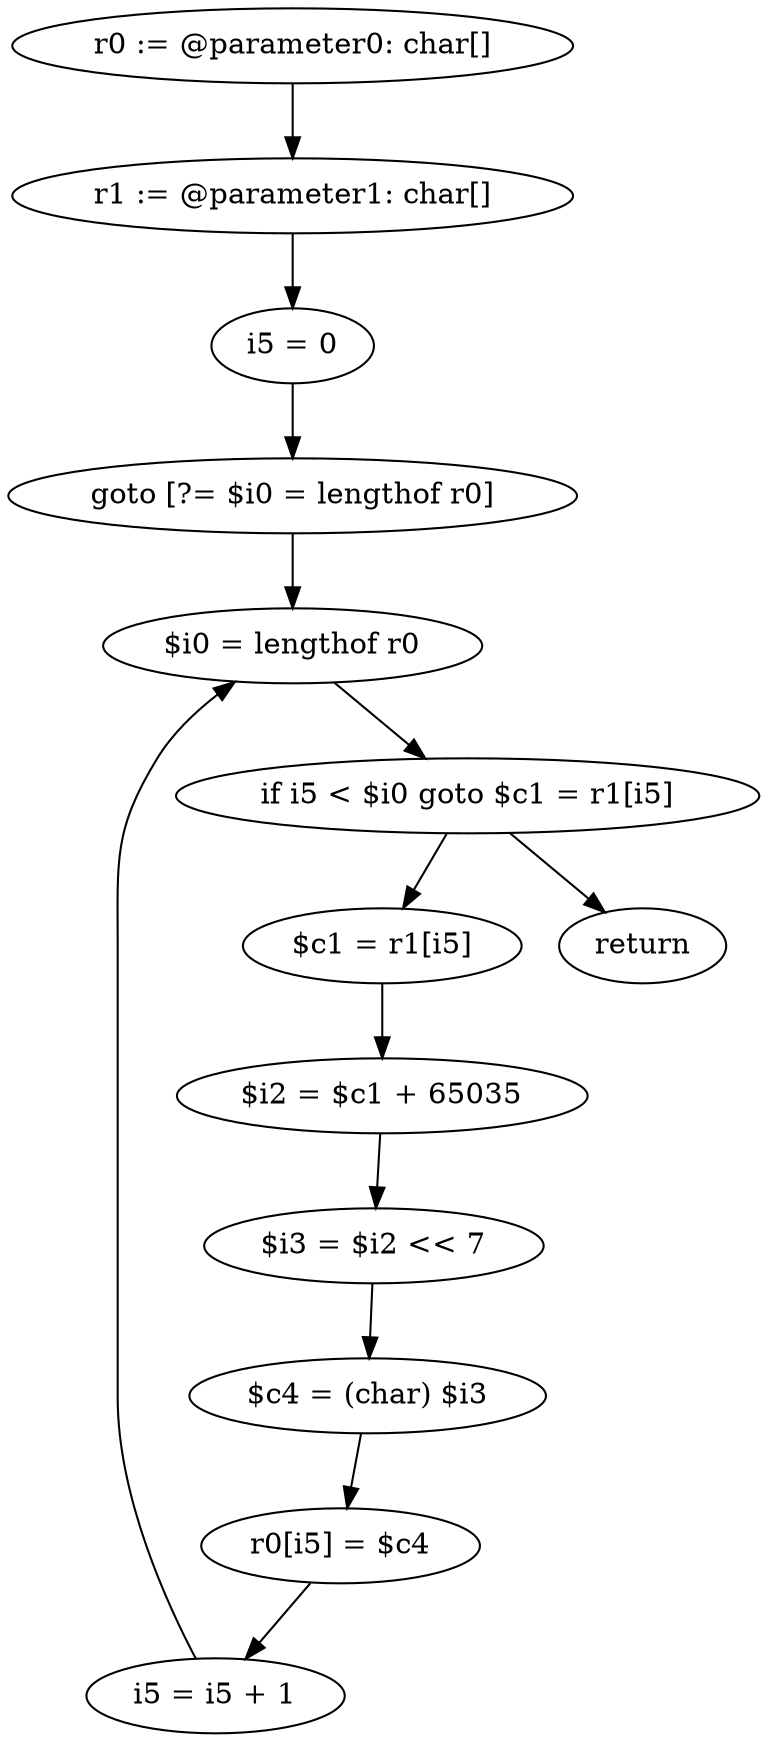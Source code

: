 digraph "unitGraph" {
    "r0 := @parameter0: char[]"
    "r1 := @parameter1: char[]"
    "i5 = 0"
    "goto [?= $i0 = lengthof r0]"
    "$c1 = r1[i5]"
    "$i2 = $c1 + 65035"
    "$i3 = $i2 << 7"
    "$c4 = (char) $i3"
    "r0[i5] = $c4"
    "i5 = i5 + 1"
    "$i0 = lengthof r0"
    "if i5 < $i0 goto $c1 = r1[i5]"
    "return"
    "r0 := @parameter0: char[]"->"r1 := @parameter1: char[]";
    "r1 := @parameter1: char[]"->"i5 = 0";
    "i5 = 0"->"goto [?= $i0 = lengthof r0]";
    "goto [?= $i0 = lengthof r0]"->"$i0 = lengthof r0";
    "$c1 = r1[i5]"->"$i2 = $c1 + 65035";
    "$i2 = $c1 + 65035"->"$i3 = $i2 << 7";
    "$i3 = $i2 << 7"->"$c4 = (char) $i3";
    "$c4 = (char) $i3"->"r0[i5] = $c4";
    "r0[i5] = $c4"->"i5 = i5 + 1";
    "i5 = i5 + 1"->"$i0 = lengthof r0";
    "$i0 = lengthof r0"->"if i5 < $i0 goto $c1 = r1[i5]";
    "if i5 < $i0 goto $c1 = r1[i5]"->"return";
    "if i5 < $i0 goto $c1 = r1[i5]"->"$c1 = r1[i5]";
}
